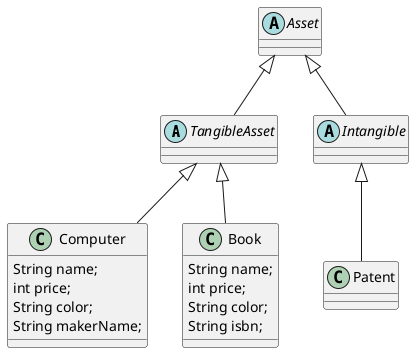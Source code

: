 @startuml
abstract class TangibleAsset extends Asset{

}

class Computer extends TangibleAsset {
  String name;
  int price;
  String color;
  String makerName;
}

class Book extends TangibleAsset {
  String name;
  int price;
  String color;
  String isbn;
}

class Patent extends Intangible {

}

abstract class Asset {

}

abstract class Intangible extends Asset{

}

@enduml